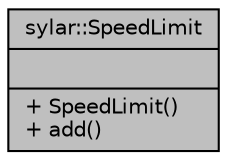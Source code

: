 digraph "sylar::SpeedLimit"
{
 // LATEX_PDF_SIZE
  edge [fontname="Helvetica",fontsize="10",labelfontname="Helvetica",labelfontsize="10"];
  node [fontname="Helvetica",fontsize="10",shape=record];
  Node1 [label="{sylar::SpeedLimit\n||+ SpeedLimit()\l+ add()\l}",height=0.2,width=0.4,color="black", fillcolor="grey75", style="filled", fontcolor="black",tooltip=" "];
}
